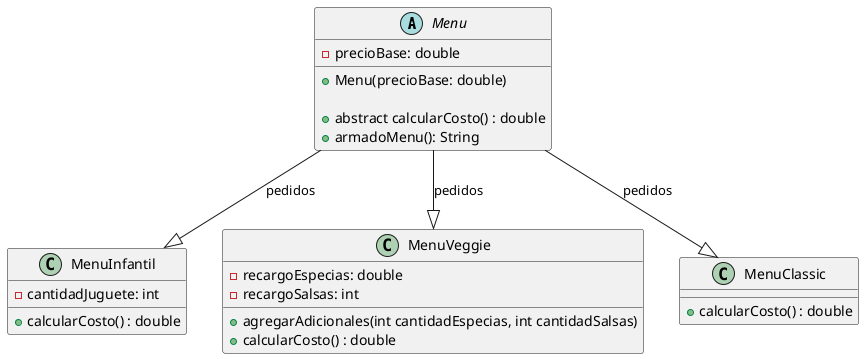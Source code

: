 @startuml
abstract class Menu {
    -precioBase: double

    + Menu(precioBase: double)

    + abstract calcularCosto() : double
    + armadoMenu(): String

}

class MenuInfantil {
    -cantidadJuguete: int

    + calcularCosto() : double
}

class MenuVeggie {
    -recargoEspecias: double
    -recargoSalsas: int

    +agregarAdicionales(int cantidadEspecias, int cantidadSalsas)
    + calcularCosto() : double
}

class MenuClassic {

    + calcularCosto() : double

}

Menu --|> MenuClassic : pedidos
Menu --|> MenuVeggie : pedidos
Menu --|> MenuInfantil : pedidos
@enduml